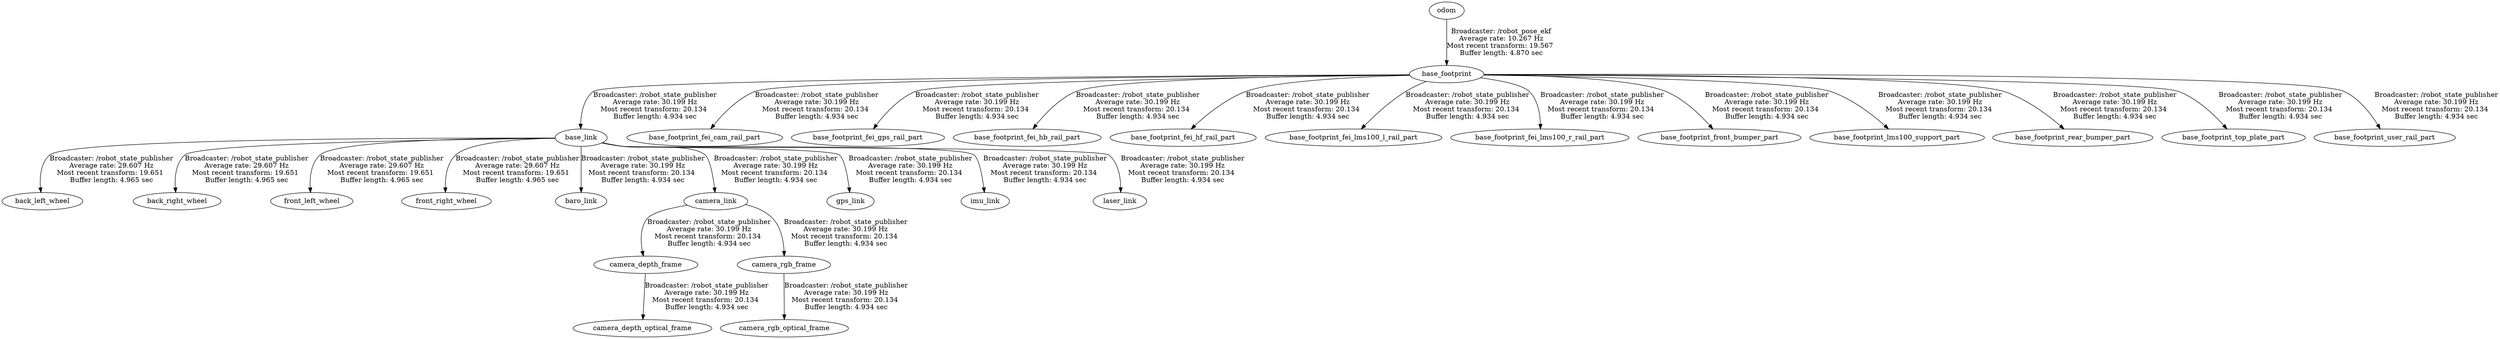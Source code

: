 digraph G {
"base_link" -> "back_left_wheel"[label="Broadcaster: /robot_state_publisher\nAverage rate: 29.607 Hz\nMost recent transform: 19.651 \nBuffer length: 4.965 sec\n"];
"base_footprint" -> "base_link"[label="Broadcaster: /robot_state_publisher\nAverage rate: 30.199 Hz\nMost recent transform: 20.134 \nBuffer length: 4.934 sec\n"];
"base_link" -> "back_right_wheel"[label="Broadcaster: /robot_state_publisher\nAverage rate: 29.607 Hz\nMost recent transform: 19.651 \nBuffer length: 4.965 sec\n"];
"base_link" -> "front_left_wheel"[label="Broadcaster: /robot_state_publisher\nAverage rate: 29.607 Hz\nMost recent transform: 19.651 \nBuffer length: 4.965 sec\n"];
"base_link" -> "front_right_wheel"[label="Broadcaster: /robot_state_publisher\nAverage rate: 29.607 Hz\nMost recent transform: 19.651 \nBuffer length: 4.965 sec\n"];
"base_link" -> "baro_link"[label="Broadcaster: /robot_state_publisher\nAverage rate: 30.199 Hz\nMost recent transform: 20.134 \nBuffer length: 4.934 sec\n"];
"base_footprint" -> "base_footprint_fei_cam_rail_part"[label="Broadcaster: /robot_state_publisher\nAverage rate: 30.199 Hz\nMost recent transform: 20.134 \nBuffer length: 4.934 sec\n"];
"odom" -> "base_footprint"[label="Broadcaster: /robot_pose_ekf\nAverage rate: 10.267 Hz\nMost recent transform: 19.567 \nBuffer length: 4.870 sec\n"];
"base_footprint" -> "base_footprint_fei_gps_rail_part"[label="Broadcaster: /robot_state_publisher\nAverage rate: 30.199 Hz\nMost recent transform: 20.134 \nBuffer length: 4.934 sec\n"];
"base_footprint" -> "base_footprint_fei_hb_rail_part"[label="Broadcaster: /robot_state_publisher\nAverage rate: 30.199 Hz\nMost recent transform: 20.134 \nBuffer length: 4.934 sec\n"];
"base_footprint" -> "base_footprint_fei_hf_rail_part"[label="Broadcaster: /robot_state_publisher\nAverage rate: 30.199 Hz\nMost recent transform: 20.134 \nBuffer length: 4.934 sec\n"];
"base_footprint" -> "base_footprint_fei_lms100_l_rail_part"[label="Broadcaster: /robot_state_publisher\nAverage rate: 30.199 Hz\nMost recent transform: 20.134 \nBuffer length: 4.934 sec\n"];
"base_footprint" -> "base_footprint_fei_lms100_r_rail_part"[label="Broadcaster: /robot_state_publisher\nAverage rate: 30.199 Hz\nMost recent transform: 20.134 \nBuffer length: 4.934 sec\n"];
"base_footprint" -> "base_footprint_front_bumper_part"[label="Broadcaster: /robot_state_publisher\nAverage rate: 30.199 Hz\nMost recent transform: 20.134 \nBuffer length: 4.934 sec\n"];
"base_footprint" -> "base_footprint_lms100_support_part"[label="Broadcaster: /robot_state_publisher\nAverage rate: 30.199 Hz\nMost recent transform: 20.134 \nBuffer length: 4.934 sec\n"];
"base_footprint" -> "base_footprint_rear_bumper_part"[label="Broadcaster: /robot_state_publisher\nAverage rate: 30.199 Hz\nMost recent transform: 20.134 \nBuffer length: 4.934 sec\n"];
"base_footprint" -> "base_footprint_top_plate_part"[label="Broadcaster: /robot_state_publisher\nAverage rate: 30.199 Hz\nMost recent transform: 20.134 \nBuffer length: 4.934 sec\n"];
"base_footprint" -> "base_footprint_user_rail_part"[label="Broadcaster: /robot_state_publisher\nAverage rate: 30.199 Hz\nMost recent transform: 20.134 \nBuffer length: 4.934 sec\n"];
"camera_link" -> "camera_depth_frame"[label="Broadcaster: /robot_state_publisher\nAverage rate: 30.199 Hz\nMost recent transform: 20.134 \nBuffer length: 4.934 sec\n"];
"base_link" -> "camera_link"[label="Broadcaster: /robot_state_publisher\nAverage rate: 30.199 Hz\nMost recent transform: 20.134 \nBuffer length: 4.934 sec\n"];
"camera_depth_frame" -> "camera_depth_optical_frame"[label="Broadcaster: /robot_state_publisher\nAverage rate: 30.199 Hz\nMost recent transform: 20.134 \nBuffer length: 4.934 sec\n"];
"camera_link" -> "camera_rgb_frame"[label="Broadcaster: /robot_state_publisher\nAverage rate: 30.199 Hz\nMost recent transform: 20.134 \nBuffer length: 4.934 sec\n"];
"camera_rgb_frame" -> "camera_rgb_optical_frame"[label="Broadcaster: /robot_state_publisher\nAverage rate: 30.199 Hz\nMost recent transform: 20.134 \nBuffer length: 4.934 sec\n"];
"base_link" -> "gps_link"[label="Broadcaster: /robot_state_publisher\nAverage rate: 30.199 Hz\nMost recent transform: 20.134 \nBuffer length: 4.934 sec\n"];
"base_link" -> "imu_link"[label="Broadcaster: /robot_state_publisher\nAverage rate: 30.199 Hz\nMost recent transform: 20.134 \nBuffer length: 4.934 sec\n"];
"base_link" -> "laser_link"[label="Broadcaster: /robot_state_publisher\nAverage rate: 30.199 Hz\nMost recent transform: 20.134 \nBuffer length: 4.934 sec\n"];
}